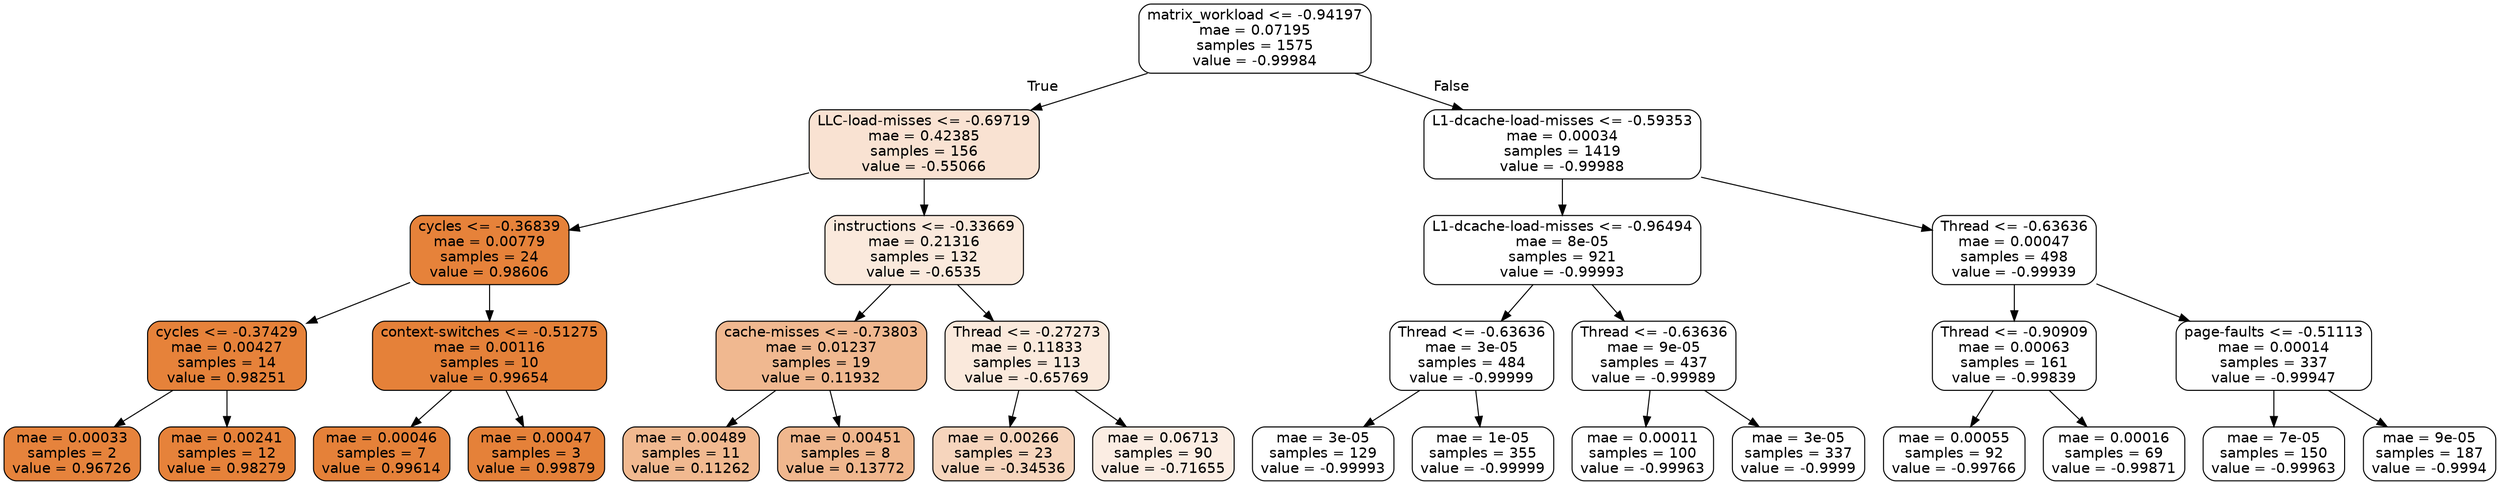 digraph Tree {
node [shape=box, style="filled, rounded", color="black", fontname=helvetica] ;
edge [fontname=helvetica] ;
0 [label="matrix_workload <= -0.94197\nmae = 0.07195\nsamples = 1575\nvalue = -0.99984", fillcolor="#e5813900"] ;
1 [label="LLC-load-misses <= -0.69719\nmae = 0.42385\nsamples = 156\nvalue = -0.55066", fillcolor="#e5813939"] ;
0 -> 1 [labeldistance=2.5, labelangle=45, headlabel="True"] ;
2 [label="cycles <= -0.36839\nmae = 0.00779\nsamples = 24\nvalue = 0.98606", fillcolor="#e58139fd"] ;
1 -> 2 ;
3 [label="cycles <= -0.37429\nmae = 0.00427\nsamples = 14\nvalue = 0.98251", fillcolor="#e58139fd"] ;
2 -> 3 ;
4 [label="mae = 0.00033\nsamples = 2\nvalue = 0.96726", fillcolor="#e58139fb"] ;
3 -> 4 ;
5 [label="mae = 0.00241\nsamples = 12\nvalue = 0.98279", fillcolor="#e58139fd"] ;
3 -> 5 ;
6 [label="context-switches <= -0.51275\nmae = 0.00116\nsamples = 10\nvalue = 0.99654", fillcolor="#e58139ff"] ;
2 -> 6 ;
7 [label="mae = 0.00046\nsamples = 7\nvalue = 0.99614", fillcolor="#e58139ff"] ;
6 -> 7 ;
8 [label="mae = 0.00047\nsamples = 3\nvalue = 0.99879", fillcolor="#e58139ff"] ;
6 -> 8 ;
9 [label="instructions <= -0.33669\nmae = 0.21316\nsamples = 132\nvalue = -0.6535", fillcolor="#e581392c"] ;
1 -> 9 ;
10 [label="cache-misses <= -0.73803\nmae = 0.01237\nsamples = 19\nvalue = 0.11932", fillcolor="#e581398f"] ;
9 -> 10 ;
11 [label="mae = 0.00489\nsamples = 11\nvalue = 0.11262", fillcolor="#e581398e"] ;
10 -> 11 ;
12 [label="mae = 0.00451\nsamples = 8\nvalue = 0.13772", fillcolor="#e5813991"] ;
10 -> 12 ;
13 [label="Thread <= -0.27273\nmae = 0.11833\nsamples = 113\nvalue = -0.65769", fillcolor="#e581392c"] ;
9 -> 13 ;
14 [label="mae = 0.00266\nsamples = 23\nvalue = -0.34536", fillcolor="#e5813954"] ;
13 -> 14 ;
15 [label="mae = 0.06713\nsamples = 90\nvalue = -0.71655", fillcolor="#e5813924"] ;
13 -> 15 ;
16 [label="L1-dcache-load-misses <= -0.59353\nmae = 0.00034\nsamples = 1419\nvalue = -0.99988", fillcolor="#e5813900"] ;
0 -> 16 [labeldistance=2.5, labelangle=-45, headlabel="False"] ;
17 [label="L1-dcache-load-misses <= -0.96494\nmae = 8e-05\nsamples = 921\nvalue = -0.99993", fillcolor="#e5813900"] ;
16 -> 17 ;
18 [label="Thread <= -0.63636\nmae = 3e-05\nsamples = 484\nvalue = -0.99999", fillcolor="#e5813900"] ;
17 -> 18 ;
19 [label="mae = 3e-05\nsamples = 129\nvalue = -0.99993", fillcolor="#e5813900"] ;
18 -> 19 ;
20 [label="mae = 1e-05\nsamples = 355\nvalue = -0.99999", fillcolor="#e5813900"] ;
18 -> 20 ;
21 [label="Thread <= -0.63636\nmae = 9e-05\nsamples = 437\nvalue = -0.99989", fillcolor="#e5813900"] ;
17 -> 21 ;
22 [label="mae = 0.00011\nsamples = 100\nvalue = -0.99963", fillcolor="#e5813900"] ;
21 -> 22 ;
23 [label="mae = 3e-05\nsamples = 337\nvalue = -0.9999", fillcolor="#e5813900"] ;
21 -> 23 ;
24 [label="Thread <= -0.63636\nmae = 0.00047\nsamples = 498\nvalue = -0.99939", fillcolor="#e5813900"] ;
16 -> 24 ;
25 [label="Thread <= -0.90909\nmae = 0.00063\nsamples = 161\nvalue = -0.99839", fillcolor="#e5813900"] ;
24 -> 25 ;
26 [label="mae = 0.00055\nsamples = 92\nvalue = -0.99766", fillcolor="#e5813900"] ;
25 -> 26 ;
27 [label="mae = 0.00016\nsamples = 69\nvalue = -0.99871", fillcolor="#e5813900"] ;
25 -> 27 ;
28 [label="page-faults <= -0.51113\nmae = 0.00014\nsamples = 337\nvalue = -0.99947", fillcolor="#e5813900"] ;
24 -> 28 ;
29 [label="mae = 7e-05\nsamples = 150\nvalue = -0.99963", fillcolor="#e5813900"] ;
28 -> 29 ;
30 [label="mae = 9e-05\nsamples = 187\nvalue = -0.9994", fillcolor="#e5813900"] ;
28 -> 30 ;
}
